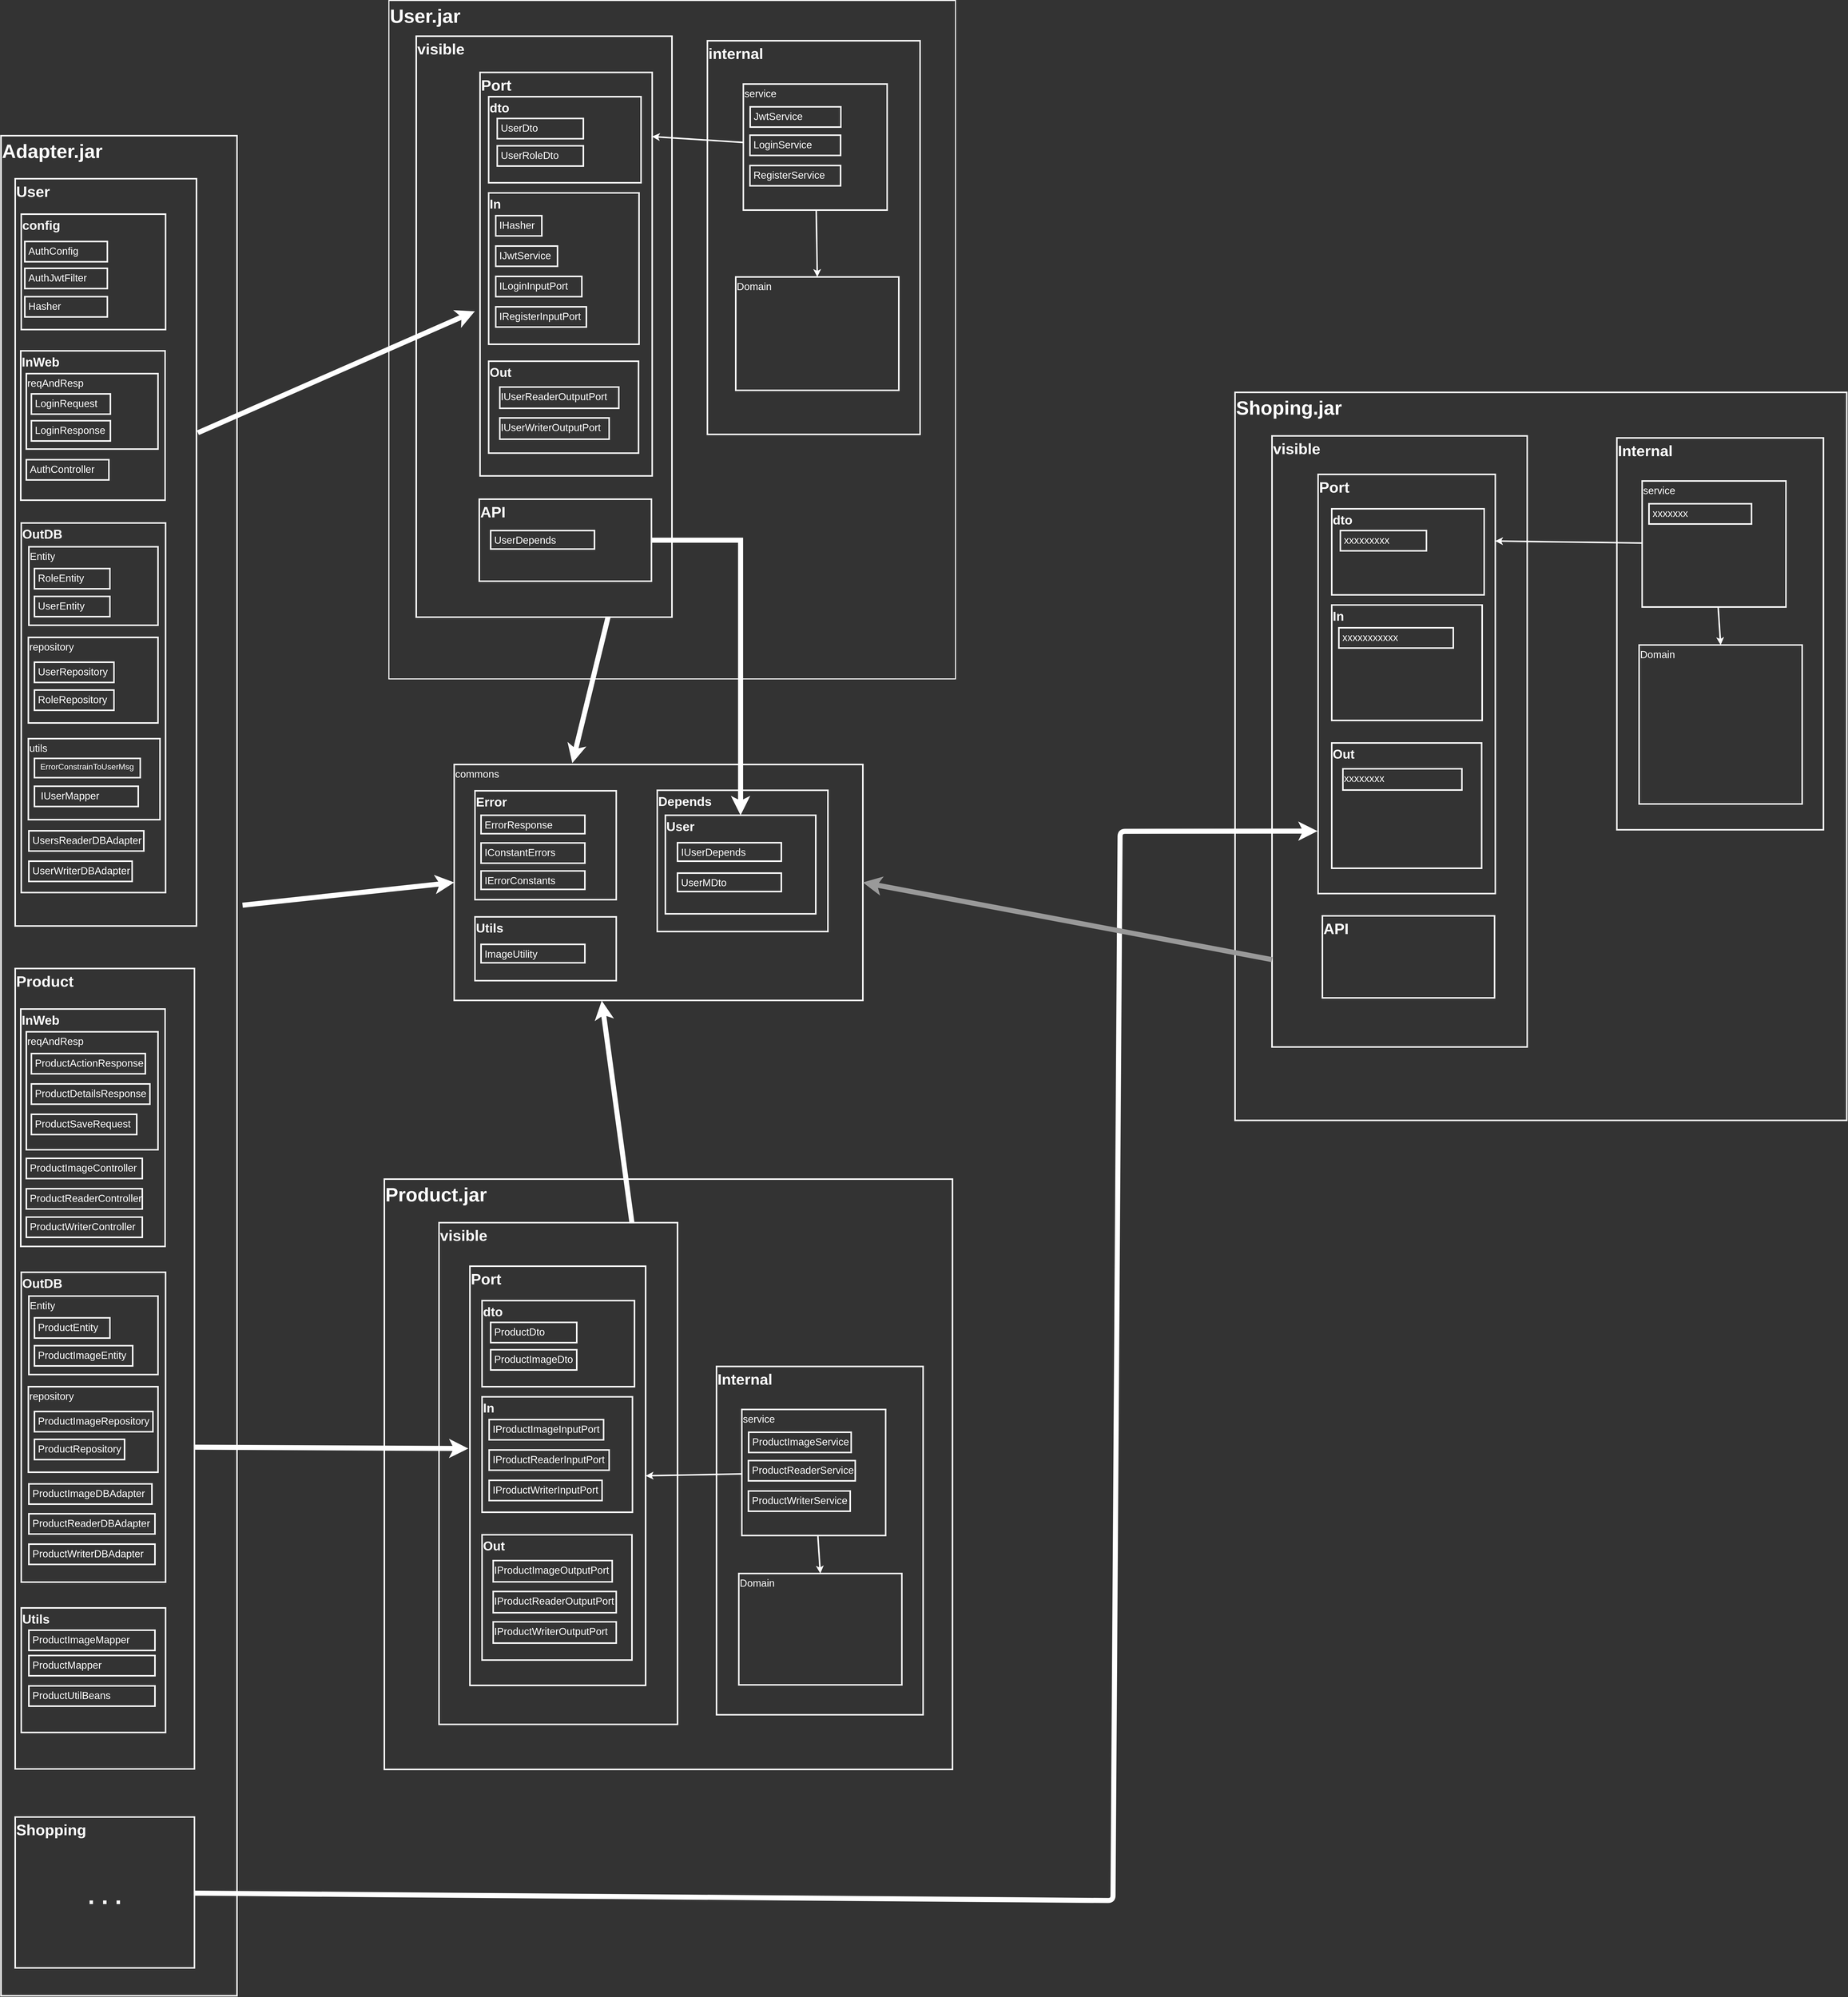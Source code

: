 <mxfile>
    <diagram id="JStNu6RZ4Q_5XfH_eu8l" name="Page-1">
        <mxGraphModel dx="2700" dy="3290" grid="0" gridSize="10" guides="1" tooltips="1" connect="1" arrows="1" fold="1" page="1" pageScale="1" pageWidth="1100" pageHeight="850" background="#333333" math="0" shadow="0">
            <root>
                <mxCell id="0"/>
                <mxCell id="1" parent="0"/>
                <mxCell id="529" style="edgeStyle=none;html=1;strokeWidth=10;entryX=-0.003;entryY=0.851;entryDx=0;entryDy=0;entryPerimeter=0;strokeColor=#FFFFFF;" parent="1" source="528" target="499" edge="1">
                    <mxGeometry relative="1" as="geometry">
                        <mxPoint x="3186.667" y="3813.667" as="targetPoint"/>
                        <Array as="points">
                            <mxPoint x="2706" y="3636"/>
                            <mxPoint x="2720" y="1524"/>
                        </Array>
                    </mxGeometry>
                </mxCell>
                <mxCell id="445" value="Error" style="rounded=0;fontSize=25;align=left;verticalAlign=top;labelBackgroundColor=none;fontColor=#FFFFFF;fillColor=none;strokeWidth=3;fontStyle=1;strokeColor=#FFFFFF;" parent="1" vertex="1">
                    <mxGeometry x="1446" y="1444" width="279" height="215" as="geometry"/>
                </mxCell>
                <mxCell id="45" value="User.jar" style="rounded=0;fontSize=38;align=left;verticalAlign=top;labelBackgroundColor=none;fontColor=#FFFFFF;fontStyle=1;fillColor=none;strokeWidth=2;strokeColor=#FFFFFF;" parent="1" vertex="1">
                    <mxGeometry x="1276" y="-117" width="1119" height="1340" as="geometry"/>
                </mxCell>
                <mxCell id="319" value="commons" style="rounded=0;fontSize=20;align=left;verticalAlign=top;container=0;labelBackgroundColor=none;fontColor=#FFFFFF;fillColor=none;strokeWidth=3;strokeColor=#FFFFFF;" parent="1" vertex="1">
                    <mxGeometry x="1405" y="1392" width="807" height="466" as="geometry"/>
                </mxCell>
                <mxCell id="37" value="Adapter.jar" style="rounded=0;fontSize=38;align=left;verticalAlign=top;labelBackgroundColor=none;fontColor=#FFFFFF;strokeWidth=3;fontStyle=1;fillColor=none;strokeColor=#FFFFFF;" parent="1" vertex="1">
                    <mxGeometry x="510" y="150" width="466" height="3674" as="geometry"/>
                </mxCell>
                <mxCell id="103" value="User" style="rounded=0;fontSize=30;align=left;verticalAlign=top;labelBackgroundColor=none;fontColor=#FFFFFF;strokeWidth=3;fontStyle=1;fillColor=none;strokeColor=#FFFFFF;" parent="1" vertex="1">
                    <mxGeometry x="538" y="235" width="358" height="1476" as="geometry"/>
                </mxCell>
                <mxCell id="105" value="InWeb" style="rounded=0;fontSize=25;align=left;verticalAlign=top;labelBackgroundColor=none;fontColor=#FFFFFF;strokeWidth=3;fillColor=none;fontStyle=1;strokeColor=#FFFFFF;" parent="1" vertex="1">
                    <mxGeometry x="549" y="575" width="285" height="295" as="geometry"/>
                </mxCell>
                <mxCell id="106" value="AuthController" style="rounded=0;fontSize=20;align=left;verticalAlign=top;labelBackgroundColor=none;fontColor=#FFFFFF;strokeWidth=3;fillColor=none;strokeColor=#FFFFFF;spacingRight=0;spacingLeft=5;" parent="1" vertex="1">
                    <mxGeometry x="560" y="790" width="163" height="40" as="geometry"/>
                </mxCell>
                <mxCell id="109" value="OutDB" style="rounded=0;fontSize=25;align=left;verticalAlign=top;labelBackgroundColor=none;fontColor=#FFFFFF;strokeWidth=3;fillColor=none;fontStyle=1;strokeColor=#FFFFFF;" parent="1" vertex="1">
                    <mxGeometry x="550" y="915" width="285" height="730" as="geometry"/>
                </mxCell>
                <mxCell id="110" value="UsersReaderDBAdapter" style="rounded=0;fontSize=20;align=left;verticalAlign=top;labelBackgroundColor=none;fontColor=#FFFFFF;strokeWidth=3;fillColor=none;strokeColor=#FFFFFF;spacingRight=0;spacingLeft=5;" parent="1" vertex="1">
                    <mxGeometry x="565" y="1523" width="227" height="40" as="geometry"/>
                </mxCell>
                <mxCell id="111" value="repository" style="rounded=0;fontSize=20;align=left;verticalAlign=top;labelBackgroundColor=none;fontColor=#FFFFFF;strokeWidth=3;fillColor=none;strokeColor=#FFFFFF;" parent="1" vertex="1">
                    <mxGeometry x="564" y="1141" width="256" height="169" as="geometry"/>
                </mxCell>
                <mxCell id="115" value="UserRepository" style="rounded=0;fontSize=20;align=left;verticalAlign=top;labelBackgroundColor=none;fontColor=#FFFFFF;strokeWidth=3;fillColor=none;strokeColor=#FFFFFF;spacingRight=0;spacingLeft=5;" parent="1" vertex="1">
                    <mxGeometry x="576" y="1190" width="157" height="40" as="geometry"/>
                </mxCell>
                <mxCell id="116" value="UserWriterDBAdapter" style="rounded=0;fontSize=20;align=left;verticalAlign=top;labelBackgroundColor=none;fontColor=#FFFFFF;strokeWidth=3;fillColor=none;strokeColor=#FFFFFF;spacingRight=0;spacingLeft=5;" parent="1" vertex="1">
                    <mxGeometry x="565" y="1583" width="204" height="40" as="geometry"/>
                </mxCell>
                <mxCell id="165" value="Entity" style="rounded=0;fontSize=20;align=left;verticalAlign=top;labelBackgroundColor=none;fontColor=#FFFFFF;strokeWidth=3;fillColor=none;strokeColor=#FFFFFF;" parent="1" vertex="1">
                    <mxGeometry x="565" y="962" width="255" height="155" as="geometry"/>
                </mxCell>
                <mxCell id="166" value="UserEntity" style="rounded=0;fontSize=20;align=left;verticalAlign=top;labelBackgroundColor=none;fontColor=#FFFFFF;strokeWidth=3;fillColor=none;strokeColor=#FFFFFF;spacingRight=0;spacingLeft=5;" parent="1" vertex="1">
                    <mxGeometry x="576" y="1060" width="149" height="40" as="geometry"/>
                </mxCell>
                <mxCell id="342" value="RoleEntity" style="rounded=0;fontSize=20;align=left;verticalAlign=top;labelBackgroundColor=none;fontColor=#FFFFFF;strokeWidth=3;fillColor=none;strokeColor=#FFFFFF;spacingRight=0;spacingLeft=5;" parent="1" vertex="1">
                    <mxGeometry x="576" y="1005" width="149" height="40" as="geometry"/>
                </mxCell>
                <mxCell id="353" value="utils" style="rounded=0;fontSize=20;align=left;verticalAlign=top;labelBackgroundColor=none;fontColor=#FFFFFF;strokeWidth=3;fillColor=none;strokeColor=#FFFFFF;" parent="1" vertex="1">
                    <mxGeometry x="564" y="1341" width="260" height="160" as="geometry"/>
                </mxCell>
                <mxCell id="354" value=" ErrorConstrainToUserMsg" style="rounded=0;fontSize=16;align=left;verticalAlign=top;labelBackgroundColor=none;fontColor=#FFFFFF;strokeWidth=3;fillColor=none;strokeColor=#FFFFFF;spacingRight=0;spacingLeft=5;" parent="1" vertex="1">
                    <mxGeometry x="576" y="1380" width="209" height="38" as="geometry"/>
                </mxCell>
                <mxCell id="355" value="config" style="rounded=0;fontSize=25;align=left;verticalAlign=top;labelBackgroundColor=none;fontColor=#FFFFFF;strokeWidth=3;fillColor=none;fontStyle=1;strokeColor=#FFFFFF;" parent="1" vertex="1">
                    <mxGeometry x="550" y="305" width="285" height="228" as="geometry"/>
                </mxCell>
                <mxCell id="356" value="AuthConfig" style="rounded=0;fontSize=20;align=left;verticalAlign=top;labelBackgroundColor=none;fontColor=#FFFFFF;strokeWidth=3;fillColor=none;strokeColor=#FFFFFF;spacingRight=0;spacingLeft=5;" parent="1" vertex="1">
                    <mxGeometry x="557" y="359" width="163" height="40" as="geometry"/>
                </mxCell>
                <mxCell id="357" value="AuthJwtFilter" style="rounded=0;fontSize=20;align=left;verticalAlign=top;labelBackgroundColor=none;fontColor=#FFFFFF;strokeWidth=3;fillColor=none;strokeColor=#FFFFFF;spacingRight=0;spacingLeft=5;" parent="1" vertex="1">
                    <mxGeometry x="557" y="412" width="163" height="40" as="geometry"/>
                </mxCell>
                <mxCell id="358" value="Hasher" style="rounded=0;fontSize=20;align=left;verticalAlign=top;labelBackgroundColor=none;fontColor=#FFFFFF;strokeWidth=3;fillColor=none;strokeColor=#FFFFFF;spacingRight=0;spacingLeft=5;" parent="1" vertex="1">
                    <mxGeometry x="557" y="468" width="163" height="40" as="geometry"/>
                </mxCell>
                <mxCell id="359" value="reqAndResp" style="rounded=0;fontSize=20;align=left;verticalAlign=top;labelBackgroundColor=none;fontColor=#FFFFFF;strokeWidth=3;fillColor=none;strokeColor=#FFFFFF;" parent="1" vertex="1">
                    <mxGeometry x="560" y="620" width="260" height="149" as="geometry"/>
                </mxCell>
                <mxCell id="360" value="LoginRequest" style="rounded=0;fontSize=20;align=left;verticalAlign=top;labelBackgroundColor=none;fontColor=#FFFFFF;strokeWidth=3;fillColor=none;strokeColor=#FFFFFF;spacingRight=0;spacingLeft=5;" parent="1" vertex="1">
                    <mxGeometry x="570" y="660" width="156" height="40" as="geometry"/>
                </mxCell>
                <mxCell id="361" value="LoginResponse" style="rounded=0;fontSize=20;align=left;verticalAlign=top;labelBackgroundColor=none;fontColor=#FFFFFF;strokeWidth=3;fillColor=none;strokeColor=#FFFFFF;spacingRight=0;spacingLeft=5;" parent="1" vertex="1">
                    <mxGeometry x="570" y="713" width="156" height="40" as="geometry"/>
                </mxCell>
                <mxCell id="362" value="RoleRepository" style="rounded=0;fontSize=20;align=left;verticalAlign=top;labelBackgroundColor=none;fontColor=#FFFFFF;strokeWidth=3;fillColor=none;strokeColor=#FFFFFF;spacingRight=0;spacingLeft=5;" parent="1" vertex="1">
                    <mxGeometry x="576" y="1245" width="157" height="40" as="geometry"/>
                </mxCell>
                <mxCell id="364" value=" IUserMapper" style="rounded=0;fontSize=20;align=left;verticalAlign=top;labelBackgroundColor=none;fontColor=#FFFFFF;strokeWidth=3;fillColor=none;strokeColor=#FFFFFF;spacingRight=0;spacingLeft=5;" parent="1" vertex="1">
                    <mxGeometry x="576" y="1435" width="205" height="40" as="geometry"/>
                </mxCell>
                <mxCell id="365" value="Product" style="rounded=0;fontSize=30;align=left;verticalAlign=top;labelBackgroundColor=none;fontColor=#FFFFFF;strokeWidth=3;fontStyle=1;fillColor=none;strokeColor=#FFFFFF;" parent="1" vertex="1">
                    <mxGeometry x="538" y="1795" width="354" height="1581" as="geometry"/>
                </mxCell>
                <mxCell id="366" value="InWeb" style="rounded=0;fontSize=25;align=left;verticalAlign=top;labelBackgroundColor=none;fontColor=#FFFFFF;strokeWidth=3;fillColor=none;fontStyle=1;strokeColor=#FFFFFF;" parent="1" vertex="1">
                    <mxGeometry x="549" y="1875" width="285" height="469" as="geometry"/>
                </mxCell>
                <mxCell id="367" value="ProductImageController" style="rounded=0;fontSize=20;align=left;verticalAlign=top;labelBackgroundColor=none;fontColor=#FFFFFF;strokeWidth=3;fillColor=none;strokeColor=#FFFFFF;spacingRight=0;spacingLeft=5;" parent="1" vertex="1">
                    <mxGeometry x="560" y="2170" width="229" height="40" as="geometry"/>
                </mxCell>
                <mxCell id="368" value="OutDB" style="rounded=0;fontSize=25;align=left;verticalAlign=top;labelBackgroundColor=none;fontColor=#FFFFFF;strokeWidth=3;fillColor=none;fontStyle=1;strokeColor=#FFFFFF;" parent="1" vertex="1">
                    <mxGeometry x="550" y="2395" width="285" height="612" as="geometry"/>
                </mxCell>
                <mxCell id="369" value="ProductImageDBAdapter" style="rounded=0;fontSize=20;align=left;verticalAlign=top;labelBackgroundColor=none;fontColor=#FFFFFF;strokeWidth=3;fillColor=none;strokeColor=#FFFFFF;spacingRight=0;spacingLeft=5;" parent="1" vertex="1">
                    <mxGeometry x="565" y="2813" width="243" height="40" as="geometry"/>
                </mxCell>
                <mxCell id="370" value="repository" style="rounded=0;fontSize=20;align=left;verticalAlign=top;labelBackgroundColor=none;fontColor=#FFFFFF;strokeWidth=3;fillColor=none;strokeColor=#FFFFFF;" parent="1" vertex="1">
                    <mxGeometry x="564" y="2621" width="256" height="169" as="geometry"/>
                </mxCell>
                <mxCell id="371" value="ProductImageRepository" style="rounded=0;fontSize=20;align=left;verticalAlign=top;labelBackgroundColor=none;fontColor=#FFFFFF;strokeWidth=3;fillColor=none;strokeColor=#FFFFFF;spacingRight=0;spacingLeft=5;" parent="1" vertex="1">
                    <mxGeometry x="576" y="2670" width="234" height="40" as="geometry"/>
                </mxCell>
                <mxCell id="372" value="ProductReaderDBAdapter" style="rounded=0;fontSize=20;align=left;verticalAlign=top;labelBackgroundColor=none;fontColor=#FFFFFF;strokeWidth=3;fillColor=none;strokeColor=#FFFFFF;spacingRight=0;spacingLeft=5;" parent="1" vertex="1">
                    <mxGeometry x="565" y="2872" width="249" height="40" as="geometry"/>
                </mxCell>
                <mxCell id="373" value="Entity" style="rounded=0;fontSize=20;align=left;verticalAlign=top;labelBackgroundColor=none;fontColor=#FFFFFF;strokeWidth=3;fillColor=none;strokeColor=#FFFFFF;" parent="1" vertex="1">
                    <mxGeometry x="565" y="2442" width="255" height="155" as="geometry"/>
                </mxCell>
                <mxCell id="374" value="ProductImageEntity" style="rounded=0;fontSize=20;align=left;verticalAlign=top;labelBackgroundColor=none;fontColor=#FFFFFF;strokeWidth=3;fillColor=none;strokeColor=#FFFFFF;spacingRight=0;spacingLeft=5;" parent="1" vertex="1">
                    <mxGeometry x="576" y="2540" width="194" height="40" as="geometry"/>
                </mxCell>
                <mxCell id="375" value="ProductEntity" style="rounded=0;fontSize=20;align=left;verticalAlign=top;labelBackgroundColor=none;fontColor=#FFFFFF;strokeWidth=3;fillColor=none;strokeColor=#FFFFFF;spacingRight=0;spacingLeft=5;" parent="1" vertex="1">
                    <mxGeometry x="576" y="2485" width="149" height="40" as="geometry"/>
                </mxCell>
                <mxCell id="382" value="reqAndResp" style="rounded=0;fontSize=20;align=left;verticalAlign=top;labelBackgroundColor=none;fontColor=#FFFFFF;strokeWidth=3;fillColor=none;strokeColor=#FFFFFF;" parent="1" vertex="1">
                    <mxGeometry x="560" y="1920" width="260" height="233" as="geometry"/>
                </mxCell>
                <mxCell id="384" value="ProductActionResponse" style="rounded=0;fontSize=20;align=left;verticalAlign=top;labelBackgroundColor=none;fontColor=#FFFFFF;strokeWidth=3;fillColor=none;strokeColor=#FFFFFF;spacingRight=0;spacingLeft=5;" parent="1" vertex="1">
                    <mxGeometry x="570" y="1963" width="225" height="40" as="geometry"/>
                </mxCell>
                <mxCell id="385" value="ProductRepository" style="rounded=0;fontSize=20;align=left;verticalAlign=top;labelBackgroundColor=none;fontColor=#FFFFFF;strokeWidth=3;fillColor=none;strokeColor=#FFFFFF;spacingRight=0;spacingLeft=5;" parent="1" vertex="1">
                    <mxGeometry x="576" y="2725" width="178" height="40" as="geometry"/>
                </mxCell>
                <mxCell id="387" value="ProductDetailsResponse" style="rounded=0;fontSize=20;align=left;verticalAlign=top;labelBackgroundColor=none;fontColor=#FFFFFF;strokeWidth=3;fillColor=none;strokeColor=#FFFFFF;spacingRight=0;spacingLeft=5;" parent="1" vertex="1">
                    <mxGeometry x="570" y="2023" width="234" height="40" as="geometry"/>
                </mxCell>
                <mxCell id="388" value="ProductSaveRequest" style="rounded=0;fontSize=20;align=left;verticalAlign=top;labelBackgroundColor=none;fontColor=#FFFFFF;strokeWidth=3;fillColor=none;strokeColor=#FFFFFF;spacingRight=0;spacingLeft=5;" parent="1" vertex="1">
                    <mxGeometry x="570" y="2083" width="208" height="40" as="geometry"/>
                </mxCell>
                <mxCell id="389" value="ProductReaderController" style="rounded=0;fontSize=20;align=left;verticalAlign=top;labelBackgroundColor=none;fontColor=#FFFFFF;strokeWidth=3;fillColor=none;strokeColor=#FFFFFF;spacingRight=0;spacingLeft=5;" parent="1" vertex="1">
                    <mxGeometry x="560" y="2230" width="229" height="40" as="geometry"/>
                </mxCell>
                <mxCell id="390" value="ProductWriterController" style="rounded=0;fontSize=20;align=left;verticalAlign=top;labelBackgroundColor=none;fontColor=#FFFFFF;strokeWidth=3;fillColor=none;strokeColor=#FFFFFF;spacingRight=0;spacingLeft=5;" parent="1" vertex="1">
                    <mxGeometry x="560" y="2286" width="229" height="40" as="geometry"/>
                </mxCell>
                <mxCell id="392" value="ProductWriterDBAdapter" style="rounded=0;fontSize=20;align=left;verticalAlign=top;labelBackgroundColor=none;fontColor=#FFFFFF;strokeWidth=3;fillColor=none;strokeColor=#FFFFFF;spacingRight=0;spacingLeft=5;" parent="1" vertex="1">
                    <mxGeometry x="565" y="2932" width="249" height="40" as="geometry"/>
                </mxCell>
                <mxCell id="393" value="Utils" style="rounded=0;fontSize=25;align=left;verticalAlign=top;labelBackgroundColor=none;fontColor=#FFFFFF;strokeWidth=3;fillColor=none;fontStyle=1;strokeColor=#FFFFFF;" parent="1" vertex="1">
                    <mxGeometry x="550" y="3058" width="285" height="246" as="geometry"/>
                </mxCell>
                <mxCell id="394" value="ProductImageMapper" style="rounded=0;fontSize=20;align=left;verticalAlign=top;labelBackgroundColor=none;fontColor=#FFFFFF;strokeWidth=3;fillColor=none;strokeColor=#FFFFFF;spacingRight=0;spacingLeft=5;" parent="1" vertex="1">
                    <mxGeometry x="565" y="3102" width="249" height="40" as="geometry"/>
                </mxCell>
                <mxCell id="395" value="ProductMapper" style="rounded=0;fontSize=20;align=left;verticalAlign=top;labelBackgroundColor=none;fontColor=#FFFFFF;strokeWidth=3;fillColor=none;strokeColor=#FFFFFF;spacingRight=0;spacingLeft=5;" parent="1" vertex="1">
                    <mxGeometry x="565" y="3152" width="249" height="40" as="geometry"/>
                </mxCell>
                <mxCell id="396" value="ProductUtilBeans" style="rounded=0;fontSize=20;align=left;verticalAlign=top;labelBackgroundColor=none;fontColor=#FFFFFF;strokeWidth=3;fillColor=none;strokeColor=#FFFFFF;spacingRight=0;spacingLeft=5;" parent="1" vertex="1">
                    <mxGeometry x="565" y="3212" width="249" height="40" as="geometry"/>
                </mxCell>
                <mxCell id="417" value="Product.jar" style="rounded=0;fontSize=38;align=left;verticalAlign=top;labelBackgroundColor=none;fontColor=#FFFFFF;fontStyle=1;fillColor=none;strokeWidth=3;strokeColor=#FFFFFF;" parent="1" vertex="1">
                    <mxGeometry x="1267" y="2211" width="1122" height="1166" as="geometry"/>
                </mxCell>
                <mxCell id="447" value="IConstantErrors" style="rounded=0;fontSize=20;align=left;verticalAlign=top;labelBackgroundColor=none;fontColor=#FFFFFF;strokeWidth=3;fillColor=none;strokeColor=#FFFFFF;spacingRight=0;spacingLeft=5;" parent="1" vertex="1">
                    <mxGeometry x="1458" y="1547" width="205" height="40" as="geometry"/>
                </mxCell>
                <mxCell id="446" value="ErrorResponse" style="rounded=0;fontSize=20;align=left;verticalAlign=top;labelBackgroundColor=none;fontColor=#FFFFFF;strokeWidth=3;fillColor=none;strokeColor=#FFFFFF;spacingRight=0;spacingLeft=5;" parent="1" vertex="1">
                    <mxGeometry x="1458" y="1492.289" width="205" height="36.444" as="geometry"/>
                </mxCell>
                <mxCell id="450" value="IErrorConstants" style="rounded=0;fontSize=20;align=left;verticalAlign=top;labelBackgroundColor=none;fontColor=#FFFFFF;strokeWidth=3;fillColor=none;strokeColor=#FFFFFF;spacingRight=0;spacingLeft=5;" parent="1" vertex="1">
                    <mxGeometry x="1458" y="1602.289" width="205" height="36.444" as="geometry"/>
                </mxCell>
                <mxCell id="451" value="Utils" style="rounded=0;fontSize=25;align=left;verticalAlign=top;labelBackgroundColor=none;fontColor=#FFFFFF;fillColor=none;strokeWidth=3;fontStyle=1;strokeColor=#FFFFFF;" parent="1" vertex="1">
                    <mxGeometry x="1446" y="1693" width="279" height="126" as="geometry"/>
                </mxCell>
                <mxCell id="452" value="ImageUtility" style="rounded=0;fontSize=20;align=left;verticalAlign=top;labelBackgroundColor=none;fontColor=#FFFFFF;strokeWidth=3;fillColor=none;strokeColor=#FFFFFF;spacingRight=0;spacingLeft=5;" parent="1" vertex="1">
                    <mxGeometry x="1458" y="1747.289" width="205" height="36.444" as="geometry"/>
                </mxCell>
                <mxCell id="491" value="visible" style="rounded=0;fontSize=30;align=left;verticalAlign=top;labelBackgroundColor=none;fontColor=#FFFFFF;fillColor=none;fontStyle=1;strokeWidth=3;strokeColor=#FFFFFF;" parent="1" vertex="1">
                    <mxGeometry x="1375" y="2297" width="471" height="991" as="geometry"/>
                </mxCell>
                <mxCell id="420" value="Port" style="rounded=0;fontSize=30;align=left;verticalAlign=top;labelBackgroundColor=none;fontColor=#FFFFFF;fillColor=none;fontStyle=1;strokeWidth=3;strokeColor=#FFFFFF;" parent="1" vertex="1">
                    <mxGeometry x="1436" y="2383" width="347" height="828" as="geometry"/>
                </mxCell>
                <mxCell id="421" value="In" style="rounded=0;fontSize=25;align=left;verticalAlign=top;labelBackgroundColor=none;fontColor=#FFFFFF;fillColor=none;fontStyle=1;strokeWidth=3;strokeColor=#FFFFFF;" parent="1" vertex="1">
                    <mxGeometry x="1460" y="2641" width="297" height="228" as="geometry"/>
                </mxCell>
                <mxCell id="422" value="IProductImageInputPort" style="rounded=0;fontSize=20;align=left;verticalAlign=top;labelBackgroundColor=none;fontColor=#FFFFFF;spacingLeft=5;strokeWidth=3;fillColor=none;strokeColor=#FFFFFF;" parent="1" vertex="1">
                    <mxGeometry x="1474" y="2686" width="226" height="40" as="geometry"/>
                </mxCell>
                <mxCell id="423" value="IProductReaderInputPort" style="rounded=0;fontSize=20;align=left;verticalAlign=top;labelBackgroundColor=none;fontColor=#FFFFFF;spacingLeft=5;strokeWidth=3;fillColor=none;strokeColor=#FFFFFF;" parent="1" vertex="1">
                    <mxGeometry x="1474" y="2746" width="237" height="40" as="geometry"/>
                </mxCell>
                <mxCell id="424" value="IProductWriterInputPort" style="rounded=0;fontSize=20;align=left;verticalAlign=top;labelBackgroundColor=none;fontColor=#FFFFFF;spacingLeft=5;strokeWidth=3;fillColor=none;strokeColor=#FFFFFF;" parent="1" vertex="1">
                    <mxGeometry x="1474" y="2806" width="223" height="40" as="geometry"/>
                </mxCell>
                <mxCell id="425" value="Out" style="rounded=0;fontSize=25;align=left;verticalAlign=top;labelBackgroundColor=none;fontColor=#FFFFFF;fillColor=none;fontStyle=1;strokeWidth=3;strokeColor=#FFFFFF;" parent="1" vertex="1">
                    <mxGeometry x="1460" y="2913.5" width="296" height="247.5" as="geometry"/>
                </mxCell>
                <mxCell id="426" value="IProductImageOutputPort" style="rounded=0;fontSize=20;align=left;verticalAlign=top;labelBackgroundColor=none;fontColor=#FFFFFF;strokeWidth=3;fillColor=none;strokeColor=#FFFFFF;" parent="1" vertex="1">
                    <mxGeometry x="1482" y="2964.5" width="235" height="42" as="geometry"/>
                </mxCell>
                <mxCell id="427" value="IProductReaderOutputPort" style="rounded=0;fontSize=20;align=left;verticalAlign=top;labelBackgroundColor=none;fontColor=#FFFFFF;strokeWidth=3;fillColor=none;strokeColor=#FFFFFF;" parent="1" vertex="1">
                    <mxGeometry x="1482" y="3025.5" width="243" height="42" as="geometry"/>
                </mxCell>
                <mxCell id="432" value="dto" style="rounded=0;fontSize=25;align=left;verticalAlign=top;labelBackgroundColor=none;fontColor=#FFFFFF;fillColor=none;fontStyle=1;strokeWidth=3;strokeColor=#FFFFFF;" parent="1" vertex="1">
                    <mxGeometry x="1460" y="2451" width="301" height="170" as="geometry"/>
                </mxCell>
                <mxCell id="433" value="ProductDto" style="rounded=0;fontSize=20;align=left;verticalAlign=top;labelBackgroundColor=none;fontColor=#FFFFFF;spacingLeft=5;strokeWidth=3;fillColor=none;strokeColor=#FFFFFF;" parent="1" vertex="1">
                    <mxGeometry x="1477" y="2494" width="170" height="40" as="geometry"/>
                </mxCell>
                <mxCell id="434" value="ProductImageDto" style="rounded=0;fontSize=20;align=left;verticalAlign=top;labelBackgroundColor=none;fontColor=#FFFFFF;spacingLeft=5;strokeWidth=3;fillColor=none;strokeColor=#FFFFFF;" parent="1" vertex="1">
                    <mxGeometry x="1477" y="2548" width="170" height="40" as="geometry"/>
                </mxCell>
                <mxCell id="443" value="IProductWriterOutputPort" style="rounded=0;fontSize=20;align=left;verticalAlign=top;labelBackgroundColor=none;fontColor=#FFFFFF;strokeWidth=3;fillColor=none;strokeColor=#FFFFFF;" parent="1" vertex="1">
                    <mxGeometry x="1482" y="3085.5" width="243" height="42" as="geometry"/>
                </mxCell>
                <mxCell id="442" style="edgeStyle=none;html=1;exitX=1;exitY=0.598;exitDx=0;exitDy=0;entryX=-0.009;entryY=0.435;entryDx=0;entryDy=0;strokeWidth=10;exitPerimeter=0;entryPerimeter=0;strokeColor=#FFFFFF;" parent="1" source="365" target="420" edge="1">
                    <mxGeometry relative="1" as="geometry"/>
                </mxCell>
                <mxCell id="492" value="Internal" style="rounded=0;fontSize=30;align=left;verticalAlign=top;labelBackgroundColor=none;fontColor=#FFFFFF;fillColor=none;fontStyle=1;strokeWidth=3;strokeColor=#FFFFFF;" parent="1" vertex="1">
                    <mxGeometry x="1923" y="2581" width="408" height="688" as="geometry"/>
                </mxCell>
                <mxCell id="431" value="Domain" style="rounded=0;fontSize=20;align=left;verticalAlign=top;labelBackgroundColor=none;fontColor=#FFFFFF;fillColor=none;strokeWidth=3;strokeColor=#FFFFFF;" parent="1" vertex="1">
                    <mxGeometry x="1967" y="2990" width="322" height="220" as="geometry"/>
                </mxCell>
                <mxCell id="429" value="service" style="rounded=0;fontSize=20;align=left;verticalAlign=top;container=0;labelBackgroundColor=none;fontColor=#FFFFFF;fillColor=none;strokeWidth=3;strokeColor=#FFFFFF;" parent="1" vertex="1">
                    <mxGeometry x="1973" y="2666" width="284" height="249" as="geometry"/>
                </mxCell>
                <mxCell id="436" value="ProductImageService" style="rounded=0;fontSize=20;align=left;verticalAlign=top;labelBackgroundColor=none;fontColor=#FFFFFF;spacingLeft=5;strokeWidth=3;fillColor=none;strokeColor=#FFFFFF;" parent="1" vertex="1">
                    <mxGeometry x="1986.5" y="2711" width="202.5" height="40" as="geometry"/>
                </mxCell>
                <mxCell id="437" value="ProductReaderService" style="rounded=0;fontSize=20;align=left;verticalAlign=top;labelBackgroundColor=none;fontColor=#FFFFFF;spacingLeft=5;strokeWidth=3;fillColor=none;strokeColor=#FFFFFF;" parent="1" vertex="1">
                    <mxGeometry x="1986" y="2767" width="211" height="40" as="geometry"/>
                </mxCell>
                <mxCell id="438" value="ProductWriterService" style="rounded=0;fontSize=20;align=left;verticalAlign=top;labelBackgroundColor=none;fontColor=#FFFFFF;spacingLeft=5;strokeWidth=3;fillColor=none;strokeColor=#FFFFFF;" parent="1" vertex="1">
                    <mxGeometry x="1986" y="2827" width="201" height="40" as="geometry"/>
                </mxCell>
                <mxCell id="495" value="visible" style="rounded=0;fontSize=30;align=left;verticalAlign=top;labelBackgroundColor=none;fontColor=#FFFFFF;fillColor=none;fontStyle=1;strokeWidth=3;strokeColor=#FFFFFF;" parent="1" vertex="1">
                    <mxGeometry x="1330" y="-46.5" width="505" height="1147.5" as="geometry"/>
                </mxCell>
                <mxCell id="53" value="Port" style="rounded=0;fontSize=30;align=left;verticalAlign=top;labelBackgroundColor=none;fontColor=#FFFFFF;fillColor=none;fontStyle=1;strokeWidth=3;strokeColor=#FFFFFF;" parent="1" vertex="1">
                    <mxGeometry x="1456" y="25" width="340" height="797" as="geometry"/>
                </mxCell>
                <mxCell id="85" value="In" style="rounded=0;fontSize=25;align=left;verticalAlign=top;labelBackgroundColor=none;fontColor=#FFFFFF;fillColor=none;fontStyle=1;strokeWidth=3;strokeColor=#FFFFFF;" parent="1" vertex="1">
                    <mxGeometry x="1473" y="263" width="297" height="299" as="geometry"/>
                </mxCell>
                <mxCell id="69" value="IHasher" style="rounded=0;fontSize=20;align=left;verticalAlign=top;labelBackgroundColor=none;fontColor=#FFFFFF;spacingLeft=5;strokeWidth=3;strokeColor=#FFFFFF;fillColor=none;" parent="1" vertex="1">
                    <mxGeometry x="1487" y="308" width="91" height="40" as="geometry"/>
                </mxCell>
                <mxCell id="70" value="IJwtService" style="rounded=0;fontSize=20;align=left;verticalAlign=top;labelBackgroundColor=none;fontColor=#FFFFFF;spacingLeft=5;strokeWidth=3;strokeColor=#FFFFFF;fillColor=none;" parent="1" vertex="1">
                    <mxGeometry x="1487" y="368" width="122" height="40" as="geometry"/>
                </mxCell>
                <mxCell id="71" value="ILoginInputPort" style="rounded=0;fontSize=20;align=left;verticalAlign=top;labelBackgroundColor=none;fontColor=#FFFFFF;spacingLeft=5;strokeWidth=3;strokeColor=#FFFFFF;fillColor=none;" parent="1" vertex="1">
                    <mxGeometry x="1487" y="428" width="170" height="40" as="geometry"/>
                </mxCell>
                <mxCell id="86" value="Out" style="rounded=0;fontSize=25;align=left;verticalAlign=top;labelBackgroundColor=none;fontColor=#FFFFFF;fillColor=none;fontStyle=1;strokeWidth=3;strokeColor=#FFFFFF;" parent="1" vertex="1">
                    <mxGeometry x="1473" y="595.5" width="296" height="181.5" as="geometry"/>
                </mxCell>
                <mxCell id="75" value="IUserReaderOutputPort" style="rounded=0;fontSize=20;align=left;verticalAlign=top;labelBackgroundColor=none;fontColor=#FFFFFF;strokeWidth=3;strokeColor=#FFFFFF;fillColor=none;" parent="1" vertex="1">
                    <mxGeometry x="1495" y="646.5" width="235" height="42" as="geometry"/>
                </mxCell>
                <mxCell id="78" value="IUserWriterOutputPort" style="rounded=0;fontSize=20;align=left;verticalAlign=top;labelBackgroundColor=none;fontColor=#FFFFFF;strokeWidth=3;strokeColor=#FFFFFF;fillColor=none;" parent="1" vertex="1">
                    <mxGeometry x="1495" y="707.5" width="216" height="42" as="geometry"/>
                </mxCell>
                <mxCell id="399" value="dto" style="rounded=0;fontSize=25;align=left;verticalAlign=top;labelBackgroundColor=none;fontColor=#FFFFFF;fillColor=none;fontStyle=1;strokeWidth=3;strokeColor=#FFFFFF;" parent="1" vertex="1">
                    <mxGeometry x="1473" y="73" width="301" height="170" as="geometry"/>
                </mxCell>
                <mxCell id="400" value="UserDto" style="rounded=0;fontSize=20;align=left;verticalAlign=top;labelBackgroundColor=none;fontColor=#FFFFFF;spacingLeft=5;strokeWidth=3;strokeColor=#FFFFFF;fillColor=none;" parent="1" vertex="1">
                    <mxGeometry x="1490" y="116" width="170" height="40" as="geometry"/>
                </mxCell>
                <mxCell id="401" value="UserRoleDto" style="rounded=0;fontSize=20;align=left;verticalAlign=top;labelBackgroundColor=none;fontColor=#FFFFFF;spacingLeft=5;strokeWidth=3;strokeColor=#FFFFFF;fillColor=none;" parent="1" vertex="1">
                    <mxGeometry x="1490" y="170" width="170" height="40" as="geometry"/>
                </mxCell>
                <mxCell id="402" value="IRegisterInputPort" style="rounded=0;fontSize=20;align=left;verticalAlign=top;labelBackgroundColor=none;fontColor=#FFFFFF;spacingLeft=5;strokeWidth=3;strokeColor=#FFFFFF;fillColor=none;" parent="1" vertex="1">
                    <mxGeometry x="1487" y="488" width="179" height="40" as="geometry"/>
                </mxCell>
                <mxCell id="486" value="API" style="rounded=0;fontSize=30;align=left;verticalAlign=top;labelBackgroundColor=none;fontColor=#FFFFFF;fillColor=none;fontStyle=1;strokeWidth=3;strokeColor=#FFFFFF;" parent="1" vertex="1">
                    <mxGeometry x="1454.5" y="868" width="340" height="162" as="geometry"/>
                </mxCell>
                <mxCell id="346" value="" style="edgeStyle=none;strokeWidth=10;fontColor=#000000;labelBackgroundColor=none;entryX=-0.03;entryY=0.592;entryDx=0;entryDy=0;exitX=1.008;exitY=0.34;exitDx=0;exitDy=0;exitPerimeter=0;entryPerimeter=0;strokeColor=#FFFFFF;" parent="1" source="103" target="53" edge="1">
                    <mxGeometry relative="1" as="geometry">
                        <Array as="points"/>
                        <mxPoint x="902" y="733" as="sourcePoint"/>
                        <mxPoint x="1050" y="670" as="targetPoint"/>
                    </mxGeometry>
                </mxCell>
                <mxCell id="496" value="internal" style="rounded=0;fontSize=30;align=left;verticalAlign=top;labelBackgroundColor=none;fontColor=#FFFFFF;fillColor=none;fontStyle=1;strokeWidth=3;strokeColor=#FFFFFF;" parent="1" vertex="1">
                    <mxGeometry x="1905" y="-37.5" width="420" height="777.5" as="geometry"/>
                </mxCell>
                <mxCell id="235" value="" style="edgeStyle=none;entryX=0.5;entryY=0;entryDx=0;entryDy=0;strokeWidth=3;fontSize=12;labelBackgroundColor=none;fontColor=#FFFFFF;strokeColor=#FFFFFF;" parent="1" source="127" target="207" edge="1">
                    <mxGeometry relative="1" as="geometry"/>
                </mxCell>
                <mxCell id="127" value="service" style="rounded=0;fontSize=20;align=left;verticalAlign=top;container=0;labelBackgroundColor=none;fontColor=#FFFFFF;fillColor=none;strokeWidth=3;strokeColor=#FFFFFF;" parent="1" vertex="1">
                    <mxGeometry x="1976" y="48" width="284" height="249" as="geometry"/>
                </mxCell>
                <mxCell id="264" value="" style="group;labelBackgroundColor=none;fontColor=#FFFFFF;strokeWidth=3;fillColor=none;strokeColor=#FFFFFF;" parent="1" vertex="1" connectable="0">
                    <mxGeometry x="1961" y="429" width="322" height="224" as="geometry"/>
                </mxCell>
                <mxCell id="207" value="Domain" style="rounded=0;fontSize=20;align=left;verticalAlign=top;labelBackgroundColor=none;fontColor=#FFFFFF;fillColor=none;strokeWidth=3;strokeColor=#FFFFFF;" parent="264" vertex="1">
                    <mxGeometry width="322" height="224.0" as="geometry"/>
                </mxCell>
                <mxCell id="405" value="JwtService" style="rounded=0;fontSize=20;align=left;verticalAlign=top;labelBackgroundColor=none;fontColor=#FFFFFF;spacingLeft=5;strokeWidth=3;strokeColor=#FFFFFF;fillColor=none;" parent="1" vertex="1">
                    <mxGeometry x="1989.5" y="93" width="179" height="40" as="geometry"/>
                </mxCell>
                <mxCell id="406" value="LoginService" style="rounded=0;fontSize=20;align=left;verticalAlign=top;labelBackgroundColor=none;fontColor=#FFFFFF;spacingLeft=5;strokeWidth=3;strokeColor=#FFFFFF;fillColor=none;" parent="1" vertex="1">
                    <mxGeometry x="1989" y="149" width="179" height="40" as="geometry"/>
                </mxCell>
                <mxCell id="407" value="RegisterService" style="rounded=0;fontSize=20;align=left;verticalAlign=top;labelBackgroundColor=none;fontColor=#FFFFFF;spacingLeft=5;strokeWidth=3;strokeColor=#FFFFFF;fillColor=none;" parent="1" vertex="1">
                    <mxGeometry x="1989" y="209" width="179" height="40" as="geometry"/>
                </mxCell>
                <mxCell id="261" value="" style="edgeStyle=none;entryX=0.999;entryY=0.159;entryDx=0;entryDy=0;strokeWidth=3;fontSize=34;labelBackgroundColor=none;fontColor=#FFFFFF;entryPerimeter=0;strokeColor=#FFFFFF;" parent="1" source="127" target="53" edge="1">
                    <mxGeometry relative="1" as="geometry"/>
                </mxCell>
                <mxCell id="497" value="Shoping.jar" style="rounded=0;fontSize=38;align=left;verticalAlign=top;labelBackgroundColor=none;fontColor=#FFFFFF;fontStyle=1;fillColor=none;strokeWidth=3;strokeColor=#FFFFFF;" parent="1" vertex="1">
                    <mxGeometry x="2947" y="657" width="1208" height="1438" as="geometry"/>
                </mxCell>
                <mxCell id="498" value="visible" style="rounded=0;fontSize=30;align=left;verticalAlign=top;labelBackgroundColor=none;fontColor=#FFFFFF;fillColor=none;fontStyle=1;strokeWidth=3;strokeColor=#FFFFFF;" parent="1" vertex="1">
                    <mxGeometry x="3020" y="743" width="504" height="1207" as="geometry"/>
                </mxCell>
                <mxCell id="499" value="Port" style="rounded=0;fontSize=30;align=left;verticalAlign=top;labelBackgroundColor=none;fontColor=#FFFFFF;fillColor=none;fontStyle=1;strokeWidth=3;strokeColor=#FFFFFF;" parent="1" vertex="1">
                    <mxGeometry x="3111" y="819" width="350" height="828" as="geometry"/>
                </mxCell>
                <mxCell id="500" value="In" style="rounded=0;fontSize=25;align=left;verticalAlign=top;labelBackgroundColor=none;fontColor=#FFFFFF;fillColor=none;fontStyle=1;strokeWidth=3;strokeColor=#FFFFFF;" parent="1" vertex="1">
                    <mxGeometry x="3138" y="1077" width="297" height="228" as="geometry"/>
                </mxCell>
                <mxCell id="501" value="xxxxxxxxxxx" style="rounded=0;fontSize=20;align=left;verticalAlign=top;labelBackgroundColor=none;fontColor=#FFFFFF;spacingLeft=5;strokeWidth=3;fillColor=none;strokeColor=#FFFFFF;" parent="1" vertex="1">
                    <mxGeometry x="3152" y="1122" width="226" height="40" as="geometry"/>
                </mxCell>
                <mxCell id="504" value="Out" style="rounded=0;fontSize=25;align=left;verticalAlign=top;labelBackgroundColor=none;fontColor=#FFFFFF;fillColor=none;fontStyle=1;strokeWidth=3;strokeColor=#FFFFFF;" parent="1" vertex="1">
                    <mxGeometry x="3138" y="1349.5" width="296" height="247.5" as="geometry"/>
                </mxCell>
                <mxCell id="505" value="xxxxxxxx" style="rounded=0;fontSize=20;align=left;verticalAlign=top;labelBackgroundColor=none;fontColor=#FFFFFF;strokeWidth=3;fillColor=none;strokeColor=#FFFFFF;" parent="1" vertex="1">
                    <mxGeometry x="3160" y="1400.5" width="235" height="42" as="geometry"/>
                </mxCell>
                <mxCell id="507" value="dto" style="rounded=0;fontSize=25;align=left;verticalAlign=top;labelBackgroundColor=none;fontColor=#FFFFFF;fillColor=none;fontStyle=1;strokeWidth=3;strokeColor=#FFFFFF;" parent="1" vertex="1">
                    <mxGeometry x="3138" y="887" width="301" height="170" as="geometry"/>
                </mxCell>
                <mxCell id="508" value="xxxxxxxxx" style="rounded=0;fontSize=20;align=left;verticalAlign=top;labelBackgroundColor=none;fontColor=#FFFFFF;spacingLeft=5;strokeWidth=3;fillColor=none;strokeColor=#FFFFFF;" parent="1" vertex="1">
                    <mxGeometry x="3155" y="930" width="170" height="40" as="geometry"/>
                </mxCell>
                <mxCell id="511" value="API" style="rounded=0;fontSize=30;align=left;verticalAlign=top;labelBackgroundColor=none;fontColor=#FFFFFF;fillColor=none;fontStyle=1;strokeWidth=3;strokeColor=#FFFFFF;" parent="1" vertex="1">
                    <mxGeometry x="3119.5" y="1691" width="340" height="162" as="geometry"/>
                </mxCell>
                <mxCell id="512" value="" style="edgeStyle=none;entryX=0.999;entryY=0.159;entryDx=0;entryDy=0;strokeWidth=3;fontSize=34;labelBackgroundColor=none;fontColor=#000000;entryPerimeter=0;strokeColor=#FFFFFF;" parent="1" source="516" target="499" edge="1">
                    <mxGeometry relative="1" as="geometry"/>
                </mxCell>
                <mxCell id="513" value="" style="edgeStyle=none;entryX=0.5;entryY=0;entryDx=0;entryDy=0;strokeWidth=3;fontSize=12;labelBackgroundColor=none;fontColor=#000000;strokeColor=#FFFFFF;" parent="1" source="516" target="515" edge="1">
                    <mxGeometry relative="1" as="geometry"/>
                </mxCell>
                <mxCell id="514" value="Internal" style="rounded=0;fontSize=30;align=left;verticalAlign=top;labelBackgroundColor=none;fontColor=#FFFFFF;fillColor=none;fontStyle=1;strokeWidth=3;strokeColor=#FFFFFF;" parent="1" vertex="1">
                    <mxGeometry x="3701" y="747" width="408" height="774" as="geometry"/>
                </mxCell>
                <mxCell id="515" value="Domain" style="rounded=0;fontSize=20;align=left;verticalAlign=top;labelBackgroundColor=none;fontColor=#FFFFFF;fillColor=none;strokeWidth=3;strokeColor=#FFFFFF;" parent="1" vertex="1">
                    <mxGeometry x="3745" y="1156" width="322" height="314" as="geometry"/>
                </mxCell>
                <mxCell id="516" value="service" style="rounded=0;fontSize=20;align=left;verticalAlign=top;container=0;labelBackgroundColor=none;fontColor=#FFFFFF;fillColor=none;strokeWidth=3;strokeColor=#FFFFFF;" parent="1" vertex="1">
                    <mxGeometry x="3751" y="832" width="284" height="249" as="geometry"/>
                </mxCell>
                <mxCell id="517" value="xxxxxxx" style="rounded=0;fontSize=20;align=left;verticalAlign=top;labelBackgroundColor=none;fontColor=#FFFFFF;spacingLeft=5;strokeWidth=3;fillColor=none;strokeColor=#FFFFFF;" parent="1" vertex="1">
                    <mxGeometry x="3764.5" y="877" width="202.5" height="40" as="geometry"/>
                </mxCell>
                <mxCell id="456" style="edgeStyle=none;html=1;strokeWidth=10;exitX=0.75;exitY=1;exitDx=0;exitDy=0;entryX=0.289;entryY=-0.006;entryDx=0;entryDy=0;entryPerimeter=0;strokeColor=#FFFFFF;" parent="1" source="495" target="319" edge="1">
                    <mxGeometry relative="1" as="geometry">
                        <mxPoint x="1709" y="1550" as="targetPoint"/>
                    </mxGeometry>
                </mxCell>
                <mxCell id="454" style="edgeStyle=none;html=1;entryX=0;entryY=0.5;entryDx=0;entryDy=0;strokeWidth=10;strokeColor=#FFFFFF;" parent="1" target="319" edge="1">
                    <mxGeometry relative="1" as="geometry">
                        <mxPoint x="987" y="1670" as="sourcePoint"/>
                    </mxGeometry>
                </mxCell>
                <mxCell id="455" style="edgeStyle=none;html=1;strokeWidth=10;exitX=0.809;exitY=0.001;exitDx=0;exitDy=0;exitPerimeter=0;entryX=0.361;entryY=1.001;entryDx=0;entryDy=0;entryPerimeter=0;strokeColor=#FFFFFF;" parent="1" source="491" target="319" edge="1">
                    <mxGeometry relative="1" as="geometry"/>
                </mxCell>
                <mxCell id="482" style="edgeStyle=none;html=1;exitX=0;exitY=0.857;exitDx=0;exitDy=0;entryX=1;entryY=0.5;entryDx=0;entryDy=0;strokeWidth=10;exitPerimeter=0;strokeColor=#999999;" parent="1" source="498" target="319" edge="1">
                    <mxGeometry relative="1" as="geometry">
                        <mxPoint x="2581.932" y="1873.48" as="sourcePoint"/>
                    </mxGeometry>
                </mxCell>
                <mxCell id="524" value="Depends" style="rounded=0;fontSize=25;align=left;verticalAlign=top;labelBackgroundColor=none;fontColor=#FFFFFF;fillColor=none;strokeWidth=3;fontStyle=1;strokeColor=#FFFFFF;" parent="1" vertex="1">
                    <mxGeometry x="1806" y="1443" width="337" height="279" as="geometry"/>
                </mxCell>
                <mxCell id="528" value="Shopping" style="rounded=0;fontSize=30;align=left;verticalAlign=top;labelBackgroundColor=none;fontColor=#FFFFFF;strokeWidth=3;fontStyle=1;fillColor=none;strokeColor=#FFFFFF;" parent="1" vertex="1">
                    <mxGeometry x="538" y="3471" width="354" height="298" as="geometry"/>
                </mxCell>
                <mxCell id="536" value="User" style="rounded=0;fontSize=25;align=left;verticalAlign=top;labelBackgroundColor=none;fontColor=#FFFFFF;fillColor=none;fontStyle=1;strokeWidth=3;strokeColor=#FFFFFF;" parent="1" vertex="1">
                    <mxGeometry x="1822" y="1492.29" width="297" height="194.71" as="geometry"/>
                </mxCell>
                <mxCell id="539" value="IUserDepends" style="rounded=0;fontSize=20;align=left;verticalAlign=top;labelBackgroundColor=none;fontColor=#FFFFFF;strokeWidth=3;fillColor=none;strokeColor=#FFFFFF;spacingRight=0;spacingLeft=5;" parent="1" vertex="1">
                    <mxGeometry x="1846" y="1546.559" width="205" height="36.444" as="geometry"/>
                </mxCell>
                <mxCell id="540" value="UserMDto" style="rounded=0;fontSize=20;align=left;verticalAlign=top;labelBackgroundColor=none;fontColor=#FFFFFF;strokeWidth=3;fillColor=none;strokeColor=#FFFFFF;spacingRight=0;spacingLeft=5;" parent="1" vertex="1">
                    <mxGeometry x="1846" y="1606.559" width="205" height="36.444" as="geometry"/>
                </mxCell>
                <mxCell id="541" value="UserDepends" style="rounded=0;fontSize=20;align=left;verticalAlign=top;labelBackgroundColor=none;fontColor=#FFFFFF;strokeWidth=3;fillColor=none;strokeColor=#FFFFFF;spacingRight=0;spacingLeft=5;" parent="1" vertex="1">
                    <mxGeometry x="1477" y="929.999" width="205" height="36.444" as="geometry"/>
                </mxCell>
                <mxCell id="542" style="edgeStyle=orthogonalEdgeStyle;rounded=0;orthogonalLoop=1;jettySize=auto;html=1;strokeWidth=10;strokeColor=#FFFFFF;" parent="1" source="486" target="536" edge="1">
                    <mxGeometry relative="1" as="geometry"/>
                </mxCell>
                <mxCell id="428" value="" style="edgeStyle=none;entryX=1;entryY=0.5;entryDx=0;entryDy=0;strokeWidth=3;fontSize=34;labelBackgroundColor=none;fontColor=#FFFFFF;strokeColor=#FFFFFF;" parent="1" source="429" target="420" edge="1">
                    <mxGeometry relative="1" as="geometry"/>
                </mxCell>
                <mxCell id="543" value=". . ." style="rounded=0;fontSize=48;align=center;verticalAlign=middle;labelBackgroundColor=none;fontColor=#FFFFFF;strokeWidth=3;fontStyle=1;fillColor=none;strokeColor=#FFFFFF;" parent="1" vertex="1">
                    <mxGeometry x="538" y="3471" width="354" height="298" as="geometry"/>
                </mxCell>
                <mxCell id="418" value="" style="edgeStyle=none;entryX=0.5;entryY=0;entryDx=0;entryDy=0;strokeWidth=3;fontSize=12;labelBackgroundColor=none;fontColor=#FFFFFF;strokeColor=#FFFFFF;" parent="1" source="429" target="431" edge="1">
                    <mxGeometry relative="1" as="geometry"/>
                </mxCell>
            </root>
        </mxGraphModel>
    </diagram>
</mxfile>